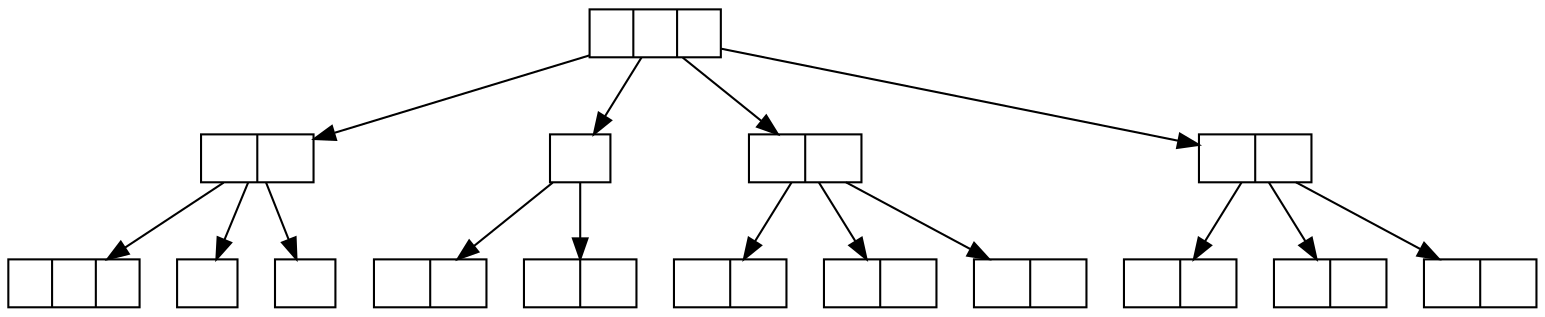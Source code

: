 digraph b5 {
    node [shape = record,height=.1,label=" | "];
    n0[label=" | | "];
    n0 -> n1;
    nins[label="", width=.4];
    n0 -> nins;
    n0 -> n2;
    n0 -> n3;
    n4[label=" | | "];
    n1 -> n4;
    n5[label="",width=.4];
    n6[label="",width=.4];
    n1 -> n5;
    n1 -> n6;
    n2 -> n7;
    n2 -> n8;
    n2 -> n9;
    nins -> n13;
    nins -> 14;
    n3 -> n10;
    n3 -> n11;
    n3 -> n12;
}